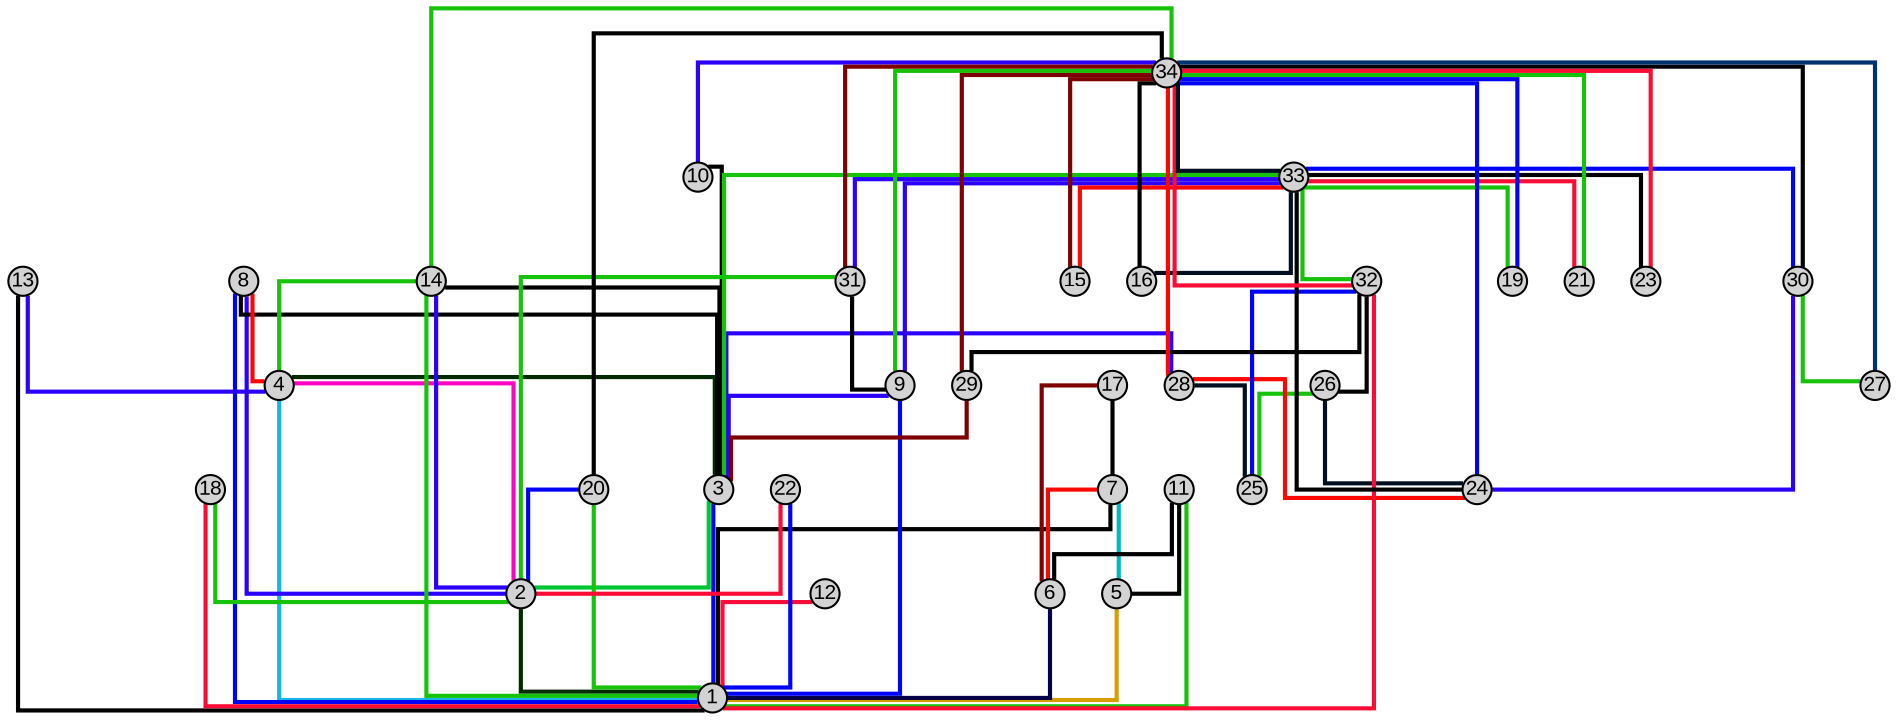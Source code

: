 graph G {
	graph [bb="0,0,104,104",
		outputorder=edgesfirst,
		splines=ortho
	];
	node [fixedsize=true,
		fontname=Arial,
		fontsize=10,
		label="\N",
		sep="",
		shape=circle,
		style=filled
	];
	edge [arrowhead=none,
		penwidth=2
	];
	2	[height=0.19444,
		pos="0,6!",
		width=0.19444];
	1	[height=0.19444,
		pos="1,6!",
		width=0.19444];
	2 -- 1	[color="#002b00"];
	3	[height=0.19444,
		pos="2,6!",
		width=0.19444];
	3 -- 2	[color="#00c634"];
	3 -- 1	[color="#0104f4"];
	4	[height=0.19444,
		pos="3,6!",
		width=0.19444];
	4 -- 2	[color="#fd05c2"];
	4 -- 1	[color="#16b5ea"];
	4 -- 3	[color="#002b00"];
	5	[height=0.19444,
		pos="4,6!",
		width=0.19444];
	5 -- 1	[color="#d59f00"];
	6	[height=0.19444,
		pos="5,6!",
		width=0.19444];
	6 -- 1	[color="#020046"];
	7	[height=0.19444,
		pos="0,5!",
		width=0.19444];
	7 -- 1	[color="#000000"];
	7 -- 5	[color="#00bbbe"];
	7 -- 6	[color="#fc0800"];
	8	[height=0.19444,
		pos="1,5!",
		width=0.19444];
	8 -- 2	[color="#2b00fc"];
	8 -- 1	[color="#0104f4"];
	8 -- 3	[color="#000000"];
	8 -- 4	[color="#fc0800"];
	9	[height=0.19444,
		pos="2,5!",
		width=0.19444];
	9 -- 1	[color="#0104f4"];
	9 -- 3	[color="#2b00fc"];
	10	[height=0.19444,
		pos="3,5!",
		width=0.19444];
	10 -- 3	[color="#000000"];
	11	[height=0.19444,
		pos="4,5!",
		width=0.19444];
	11 -- 1	[color="#17c30a"];
	11 -- 5	[color="#000000"];
	11 -- 6	[color="#000000"];
	12	[height=0.19444,
		pos="5,5!",
		width=0.19444];
	12 -- 1	[color="#fa0d38"];
	13	[height=0.19444,
		pos="0,4!",
		width=0.19444];
	13 -- 1	[color="#000000"];
	13 -- 4	[color="#2b00fc"];
	14	[height=0.19444,
		pos="1,4!",
		width=0.19444];
	14 -- 2	[color="#2b00fc"];
	14 -- 1	[color="#17c30a"];
	14 -- 3	[color="#000000"];
	14 -- 4	[color="#17c30a"];
	17	[height=0.19444,
		pos="2,4!",
		width=0.19444];
	17 -- 6	[color="#7d0100"];
	17 -- 7	[color="#000000"];
	18	[height=0.19444,
		pos="3,4!",
		width=0.19444];
	18 -- 2	[color="#17c30a"];
	18 -- 1	[color="#fa0d34"];
	20	[height=0.19444,
		pos="4,4!",
		width=0.19444];
	20 -- 2	[color="#0104f4"];
	20 -- 1	[color="#17c30a"];
	22	[height=0.19444,
		pos="5,4!",
		width=0.19444];
	22 -- 2	[color="#fa0d34"];
	22 -- 1	[color="#0104f4"];
	26	[height=0.19444,
		pos="0,3!",
		width=0.19444];
	24	[height=0.19444,
		pos="1,3!",
		width=0.19444];
	26 -- 24	[color="#000f20"];
	25	[height=0.19444,
		pos="2,3!",
		width=0.19444];
	26 -- 25	[color="#17c30a"];
	28	[height=0.19444,
		pos="3,3!",
		width=0.19444];
	28 -- 3	[color="#2b00fc"];
	28 -- 24	[color="#fc0800"];
	28 -- 25	[color="#000f20"];
	29	[height=0.19444,
		pos="4,3!",
		width=0.19444];
	29 -- 3	[color="#7d0100"];
	30	[height=0.19444,
		pos="5,3!",
		width=0.19444];
	30 -- 24	[color="#2b00fc"];
	27	[height=0.19444,
		pos="0,2!",
		width=0.19444];
	30 -- 27	[color="#17c30a"];
	31	[height=0.19444,
		pos="1,2!",
		width=0.19444];
	31 -- 2	[color="#17c30a"];
	31 -- 9	[color="#000000"];
	32	[height=0.19444,
		pos="2,2!",
		width=0.19444];
	32 -- 1	[color="#fa0d34"];
	32 -- 26	[color="#000000"];
	32 -- 25	[color="#0104f4"];
	32 -- 29	[color="#000000"];
	33	[height=0.19444,
		pos="3,2!",
		width=0.19444];
	33 -- 3	[color="#17c30a"];
	33 -- 9	[color="#2b00fc"];
	33 -- 24	[color="#000000"];
	33 -- 30	[color="#0104f4"];
	33 -- 31	[color="#2b00fc"];
	33 -- 32	[color="#17c30a"];
	15	[height=0.19444,
		pos="4,2!",
		width=0.19444];
	33 -- 15	[color="#fc0800"];
	16	[height=0.19444,
		pos="5,2!",
		width=0.19444];
	33 -- 16	[color="#000f20"];
	19	[height=0.19444,
		pos="0,1!",
		width=0.19444];
	33 -- 19	[color="#17c30a"];
	21	[height=0.19444,
		pos="1,1!",
		width=0.19444];
	33 -- 21	[color="#fa0d34"];
	23	[height=0.19444,
		pos="2,1!",
		width=0.19444];
	33 -- 23	[color="#000000"];
	34	[height=0.19444,
		pos="3,1!",
		width=0.19444];
	34 -- 9	[color="#17c30a"];
	34 -- 10	[color="#2b00fc"];
	34 -- 14	[color="#17c30a"];
	34 -- 20	[color="#000000"];
	34 -- 24	[color="#0104f4"];
	34 -- 28	[color="#fc0800"];
	34 -- 29	[color="#7d0100"];
	34 -- 30	[color="#000000"];
	34 -- 27	[color="#003272"];
	34 -- 31	[color="#7d0100"];
	34 -- 32	[color="#fa0d34"];
	34 -- 33	[color="#000f20"];
	34 -- 15	[color="#7d0100"];
	34 -- 16	[color="#000000"];
	34 -- 19	[color="#0104f4"];
	34 -- 21	[color="#17c30a"];
	34 -- 23	[color="#fa0d34"];
}
